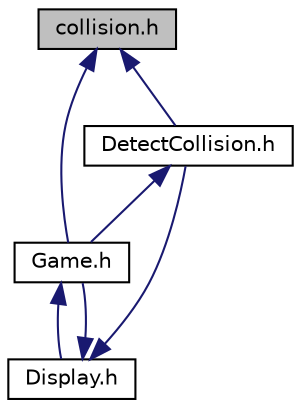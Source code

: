 digraph "collision.h"
{
  edge [fontname="Helvetica",fontsize="10",labelfontname="Helvetica",labelfontsize="10"];
  node [fontname="Helvetica",fontsize="10",shape=record];
  Node1 [label="collision.h",height=0.2,width=0.4,color="black", fillcolor="grey75", style="filled", fontcolor="black"];
  Node1 -> Node2 [dir="back",color="midnightblue",fontsize="10",style="solid",fontname="Helvetica"];
  Node2 [label="DetectCollision.h",height=0.2,width=0.4,color="black", fillcolor="white", style="filled",URL="$_detect_collision_8h.html",tooltip="The purpose of this class is to run through and match all the objects that need to be passed into the..."];
  Node2 -> Node3 [dir="back",color="midnightblue",fontsize="10",style="solid",fontname="Helvetica"];
  Node3 [label="Game.h",height=0.2,width=0.4,color="black", fillcolor="white", style="filled",URL="$_game_8h.html",tooltip="This class contains the logic of the the game. It is a central game controller that manages ties toge..."];
  Node3 -> Node4 [dir="back",color="midnightblue",fontsize="10",style="solid",fontname="Helvetica"];
  Node4 [label="Display.h",height=0.2,width=0.4,color="black", fillcolor="white", style="filled",URL="$_display_8h.html",tooltip="TException class thrown when font text cannot be loaded from file. "];
  Node4 -> Node2 [dir="back",color="midnightblue",fontsize="10",style="solid",fontname="Helvetica"];
  Node4 -> Node3 [dir="back",color="midnightblue",fontsize="10",style="solid",fontname="Helvetica"];
  Node1 -> Node3 [dir="back",color="midnightblue",fontsize="10",style="solid",fontname="Helvetica"];
}
